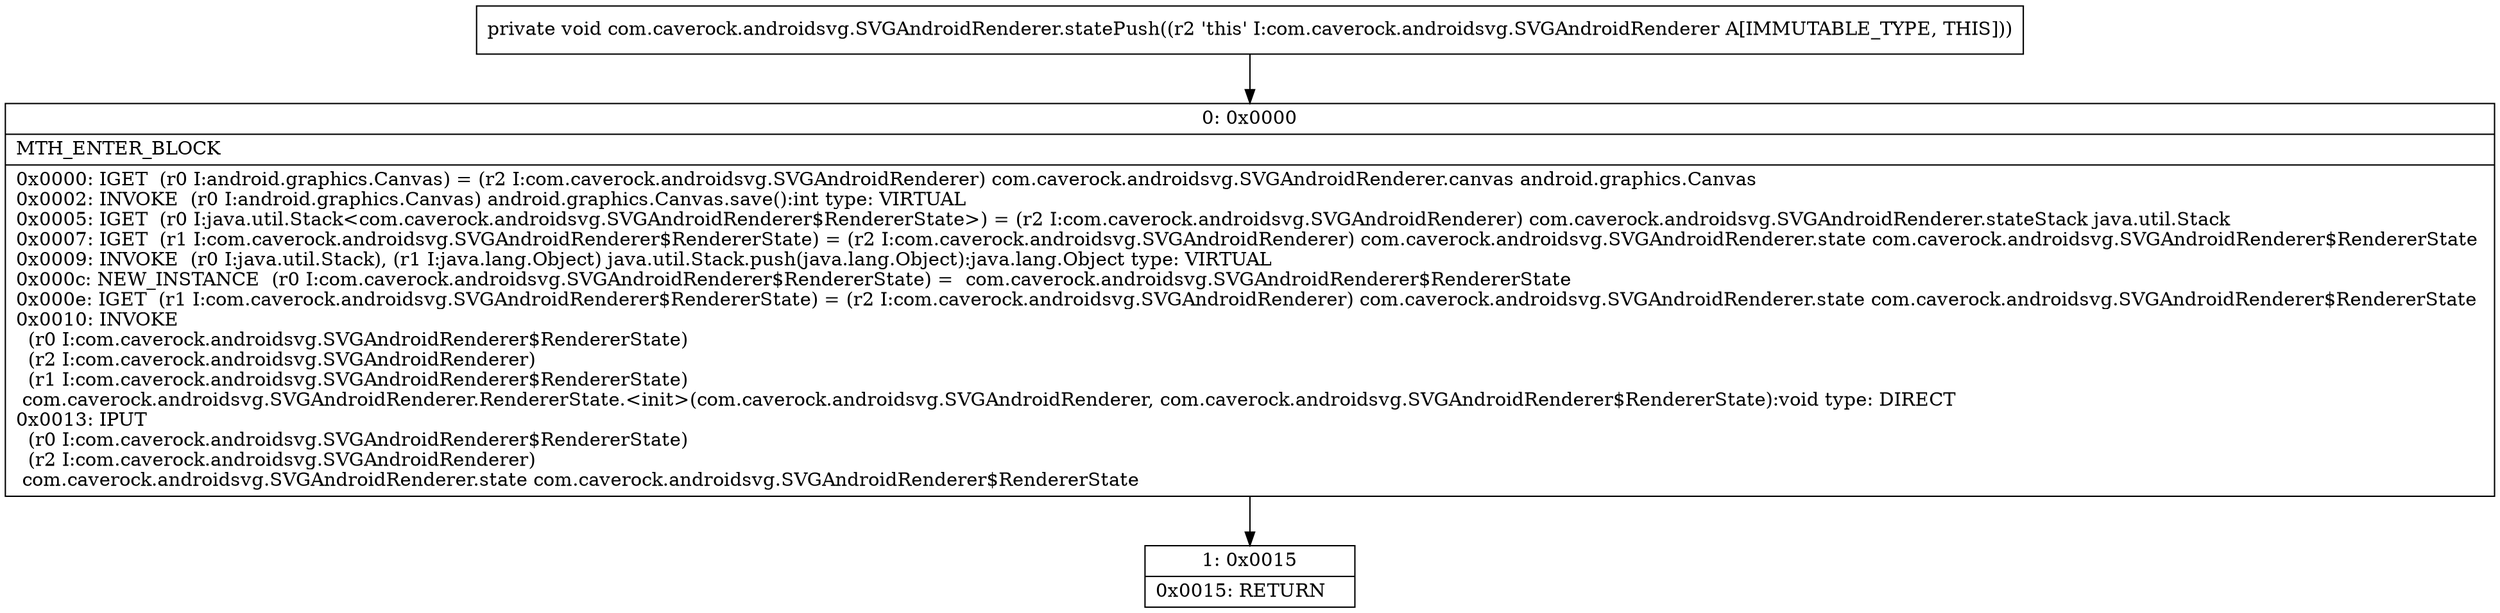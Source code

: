 digraph "CFG forcom.caverock.androidsvg.SVGAndroidRenderer.statePush()V" {
Node_0 [shape=record,label="{0\:\ 0x0000|MTH_ENTER_BLOCK\l|0x0000: IGET  (r0 I:android.graphics.Canvas) = (r2 I:com.caverock.androidsvg.SVGAndroidRenderer) com.caverock.androidsvg.SVGAndroidRenderer.canvas android.graphics.Canvas \l0x0002: INVOKE  (r0 I:android.graphics.Canvas) android.graphics.Canvas.save():int type: VIRTUAL \l0x0005: IGET  (r0 I:java.util.Stack\<com.caverock.androidsvg.SVGAndroidRenderer$RendererState\>) = (r2 I:com.caverock.androidsvg.SVGAndroidRenderer) com.caverock.androidsvg.SVGAndroidRenderer.stateStack java.util.Stack \l0x0007: IGET  (r1 I:com.caverock.androidsvg.SVGAndroidRenderer$RendererState) = (r2 I:com.caverock.androidsvg.SVGAndroidRenderer) com.caverock.androidsvg.SVGAndroidRenderer.state com.caverock.androidsvg.SVGAndroidRenderer$RendererState \l0x0009: INVOKE  (r0 I:java.util.Stack), (r1 I:java.lang.Object) java.util.Stack.push(java.lang.Object):java.lang.Object type: VIRTUAL \l0x000c: NEW_INSTANCE  (r0 I:com.caverock.androidsvg.SVGAndroidRenderer$RendererState) =  com.caverock.androidsvg.SVGAndroidRenderer$RendererState \l0x000e: IGET  (r1 I:com.caverock.androidsvg.SVGAndroidRenderer$RendererState) = (r2 I:com.caverock.androidsvg.SVGAndroidRenderer) com.caverock.androidsvg.SVGAndroidRenderer.state com.caverock.androidsvg.SVGAndroidRenderer$RendererState \l0x0010: INVOKE  \l  (r0 I:com.caverock.androidsvg.SVGAndroidRenderer$RendererState)\l  (r2 I:com.caverock.androidsvg.SVGAndroidRenderer)\l  (r1 I:com.caverock.androidsvg.SVGAndroidRenderer$RendererState)\l com.caverock.androidsvg.SVGAndroidRenderer.RendererState.\<init\>(com.caverock.androidsvg.SVGAndroidRenderer, com.caverock.androidsvg.SVGAndroidRenderer$RendererState):void type: DIRECT \l0x0013: IPUT  \l  (r0 I:com.caverock.androidsvg.SVGAndroidRenderer$RendererState)\l  (r2 I:com.caverock.androidsvg.SVGAndroidRenderer)\l com.caverock.androidsvg.SVGAndroidRenderer.state com.caverock.androidsvg.SVGAndroidRenderer$RendererState \l}"];
Node_1 [shape=record,label="{1\:\ 0x0015|0x0015: RETURN   \l}"];
MethodNode[shape=record,label="{private void com.caverock.androidsvg.SVGAndroidRenderer.statePush((r2 'this' I:com.caverock.androidsvg.SVGAndroidRenderer A[IMMUTABLE_TYPE, THIS])) }"];
MethodNode -> Node_0;
Node_0 -> Node_1;
}

